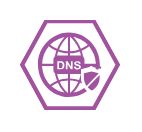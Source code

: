 <mxfile 
  version="25.0.2"
  >
  <diagram
    name="-"
    >
    <mxGraphModel
      grid="1" 
      gridSize="10" 
      guides="1" 
      tooltips="1" 
      connect="1" 
      arrows="1" 
      fold="1" 
      page="1" 
      pageScale="1" 
      pageWidth="1" 
      pageHeight="1" 
      math="0" 
      shadow="0"
      >
      <root>
        <mxCell
          id="page"
          />
        <mxCell
          id="root" 
          parent="page"
          />
        <mxCell
          style="verticalAlign=top;aspect=fixed;align=center;spacingLeft=5;spacingRight=5;spacingBottom=5;strokeColor=none;" 
          id="shape_" 
          parent="root" 
          value=" " 
          vertex="1"
          >
          <mxGeometry
            as="geometry" 
            width="70" 
            height="65" 
            x="0" 
            y="0"
            />
          </mxCell>
        <mxCell
          style="verticalLabelPosition=bottom;sketch=0;html=1;fillColor=#A153A0;strokeColor=#ffffff;verticalAlign=top;align=center;points=[[0,0.5,0],[0.125,0.25,0],[0.25,0,0],[0.5,0,0],[0.75,0,0],[0.875,0.25,0],[1,0.5,0],[0.875,0.75,0],[0.75,1,0],[0.5,1,0],[0.125,0.75,0]];pointerEvents=1;shape=mxgraph.cisco_safe.compositeIcon;bgIcon=mxgraph.cisco_safe.design.blank_device;resIcon=mxgraph.cisco_safe.design.secure_dns_2;" 
          id="secure_dns2_" 
          parent="shape_" 
          value=" " 
          vertex="1"
          >
          <mxGeometry
            width="50" 
            height="45" 
            as="geometry" 
            x="10" 
            y="10"
            />
          </mxCell>
        </root>
      </mxGraphModel>
    </diagram>
  </mxfile>